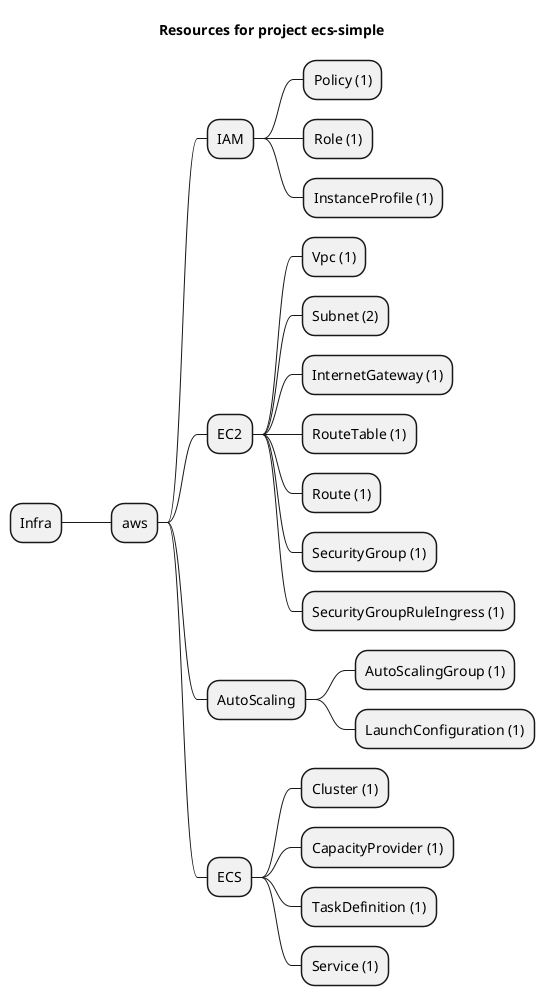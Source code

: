 @startmindmap
title Resources for project ecs-simple
skinparam monochrome true
+ Infra
++ aws
+++ IAM
++++ Policy (1)
++++ Role (1)
++++ InstanceProfile (1)
+++ EC2
++++ Vpc (1)
++++ Subnet (2)
++++ InternetGateway (1)
++++ RouteTable (1)
++++ Route (1)
++++ SecurityGroup (1)
++++ SecurityGroupRuleIngress (1)
+++ AutoScaling
++++ AutoScalingGroup (1)
++++ LaunchConfiguration (1)
+++ ECS
++++ Cluster (1)
++++ CapacityProvider (1)
++++ TaskDefinition (1)
++++ Service (1)
@endmindmap